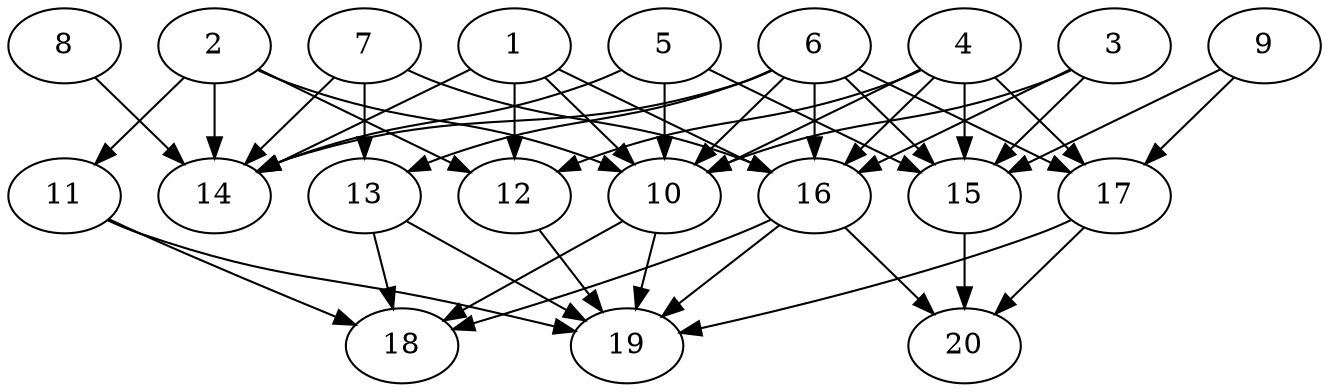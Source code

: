 // DAG automatically generated by daggen at Tue Jul 23 14:29:40 2019
// ./daggen --dot -n 20 --ccr 0.3 --fat 0.7 --regular 0.5 --density 0.7 --mindata 5242880 --maxdata 52428800 
digraph G {
  1 [size="34819413", alpha="0.13", expect_size="10445824"] 
  1 -> 10 [size ="10445824"]
  1 -> 12 [size ="10445824"]
  1 -> 14 [size ="10445824"]
  1 -> 16 [size ="10445824"]
  2 [size="149555200", alpha="0.10", expect_size="44866560"] 
  2 -> 10 [size ="44866560"]
  2 -> 11 [size ="44866560"]
  2 -> 12 [size ="44866560"]
  2 -> 14 [size ="44866560"]
  3 [size="172567893", alpha="0.01", expect_size="51770368"] 
  3 -> 10 [size ="51770368"]
  3 -> 15 [size ="51770368"]
  3 -> 16 [size ="51770368"]
  4 [size="81104213", alpha="0.06", expect_size="24331264"] 
  4 -> 10 [size ="24331264"]
  4 -> 12 [size ="24331264"]
  4 -> 15 [size ="24331264"]
  4 -> 16 [size ="24331264"]
  4 -> 17 [size ="24331264"]
  5 [size="158515200", alpha="0.10", expect_size="47554560"] 
  5 -> 10 [size ="47554560"]
  5 -> 14 [size ="47554560"]
  5 -> 15 [size ="47554560"]
  6 [size="89562453", alpha="0.11", expect_size="26868736"] 
  6 -> 10 [size ="26868736"]
  6 -> 13 [size ="26868736"]
  6 -> 14 [size ="26868736"]
  6 -> 15 [size ="26868736"]
  6 -> 16 [size ="26868736"]
  6 -> 17 [size ="26868736"]
  7 [size="18640213", alpha="0.09", expect_size="5592064"] 
  7 -> 13 [size ="5592064"]
  7 -> 14 [size ="5592064"]
  7 -> 16 [size ="5592064"]
  8 [size="71062187", alpha="0.01", expect_size="21318656"] 
  8 -> 14 [size ="21318656"]
  9 [size="135512747", alpha="0.10", expect_size="40653824"] 
  9 -> 15 [size ="40653824"]
  9 -> 17 [size ="40653824"]
  10 [size="129443840", alpha="0.02", expect_size="38833152"] 
  10 -> 18 [size ="38833152"]
  10 -> 19 [size ="38833152"]
  11 [size="140305067", alpha="0.14", expect_size="42091520"] 
  11 -> 18 [size ="42091520"]
  11 -> 19 [size ="42091520"]
  12 [size="83865600", alpha="0.01", expect_size="25159680"] 
  12 -> 19 [size ="25159680"]
  13 [size="162805760", alpha="0.19", expect_size="48841728"] 
  13 -> 18 [size ="48841728"]
  13 -> 19 [size ="48841728"]
  14 [size="167557120", alpha="0.06", expect_size="50267136"] 
  15 [size="54582613", alpha="0.15", expect_size="16374784"] 
  15 -> 20 [size ="16374784"]
  16 [size="133403307", alpha="0.14", expect_size="40020992"] 
  16 -> 18 [size ="40020992"]
  16 -> 19 [size ="40020992"]
  16 -> 20 [size ="40020992"]
  17 [size="64300373", alpha="0.12", expect_size="19290112"] 
  17 -> 19 [size ="19290112"]
  17 -> 20 [size ="19290112"]
  18 [size="136420693", alpha="0.20", expect_size="40926208"] 
  19 [size="144814080", alpha="0.17", expect_size="43444224"] 
  20 [size="68078933", alpha="0.09", expect_size="20423680"] 
}
